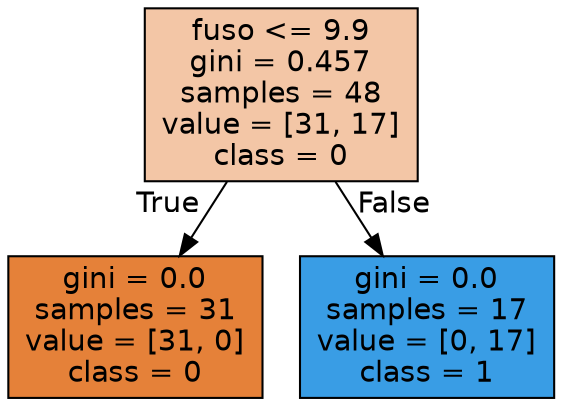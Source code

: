 digraph Tree {
node [shape=box, style="filled", color="black", fontname="helvetica"] ;
edge [fontname="helvetica"] ;
0 [label="fuso <= 9.9\ngini = 0.457\nsamples = 48\nvalue = [31, 17]\nclass = 0", fillcolor="#f3c6a6"] ;
1 [label="gini = 0.0\nsamples = 31\nvalue = [31, 0]\nclass = 0", fillcolor="#e58139"] ;
0 -> 1 [labeldistance=2.5, labelangle=45, headlabel="True"] ;
2 [label="gini = 0.0\nsamples = 17\nvalue = [0, 17]\nclass = 1", fillcolor="#399de5"] ;
0 -> 2 [labeldistance=2.5, labelangle=-45, headlabel="False"] ;
}